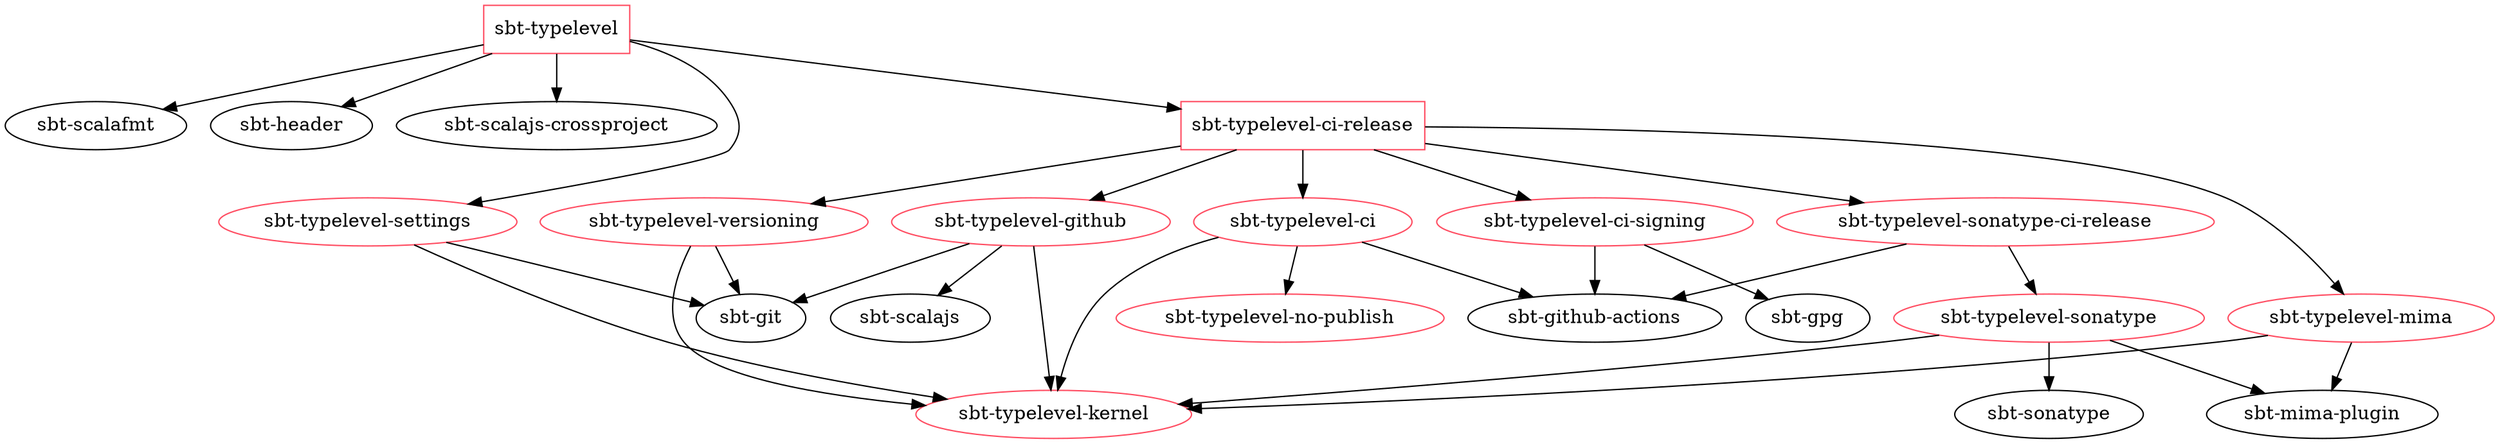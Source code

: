 digraph {

  fmt[label="sbt-scalafmt"]
  gha[label="sbt-github-actions"]
  git[label="sbt-git"]
  gpg[label="sbt-gpg"]
  header[label="sbt-header"]
  mima[label="sbt-mima-plugin"]
  sonatype[label="sbt-sonatype"]
  sjs[label="sbt-scalajs"]
  sjscp[label="sbt-scalajs-crossproject"]

  node[color="#FF4C61"];

  tlkernel[label="sbt-typelevel-kernel"];

  tlnopub[label="sbt-typelevel-no-publish"];

  tlsettings[label="sbt-typelevel-settings"];
  tlsettings -> tlkernel;
  tlsettings -> git;

  tlgithub[label="sbt-typelevel-github"];
  tlgithub -> tlkernel;
  tlgithub -> git;
  tlgithub -> sjs;

  tlversioning[label="sbt-typelevel-versioning"];
  tlversioning -> tlkernel;
  tlversioning -> git;

  tlmima[label="sbt-typelevel-mima"];
  tlmima -> tlkernel;
  tlmima -> mima;

  tlsonatype[label="sbt-typelevel-sonatype"];
  tlsonatype -> tlkernel;
  tlsonatype -> sonatype;
  tlsonatype -> mima;

  tlcisigning[label="sbt-typelevel-ci-signing"];
  tlcisigning -> gha;
  tlcisigning -> gpg;

  tlsonatypecirelease[label="sbt-typelevel-sonatype-ci-release"];
  tlsonatypecirelease -> tlsonatype;
  tlsonatypecirelease -> gha;

  tlci[label="sbt-typelevel-ci"];
  tlci -> tlkernel;
  tlci -> tlnopub;
  tlci -> gha;

  node[shape="box"];

  tlcirelease[label="sbt-typelevel-ci-release"];
  tlcirelease -> tlci;
  tlcirelease -> tlgithub;
  tlcirelease -> tlversioning;
  tlcirelease -> tlmima;
  tlcirelease -> tlsonatypecirelease;
  tlcirelease -> tlcisigning;

  tl[label="sbt-typelevel"];
  tl -> tlsettings;
  tl -> tlcirelease;
  tl -> fmt;
  tl -> header;
  tl -> sjscp;
}
